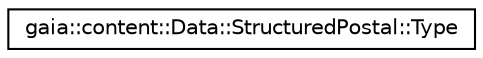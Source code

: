 digraph G
{
  edge [fontname="Helvetica",fontsize="10",labelfontname="Helvetica",labelfontsize="10"];
  node [fontname="Helvetica",fontsize="10",shape=record];
  rankdir=LR;
  Node1 [label="gaia::content::Data::StructuredPostal::Type",height=0.2,width=0.4,color="black", fillcolor="white", style="filled",URL="$dc/d9f/structgaia_1_1content_1_1_data_1_1_structured_postal_1_1_type.html",tooltip="The type for StructuredPostal."];
}
